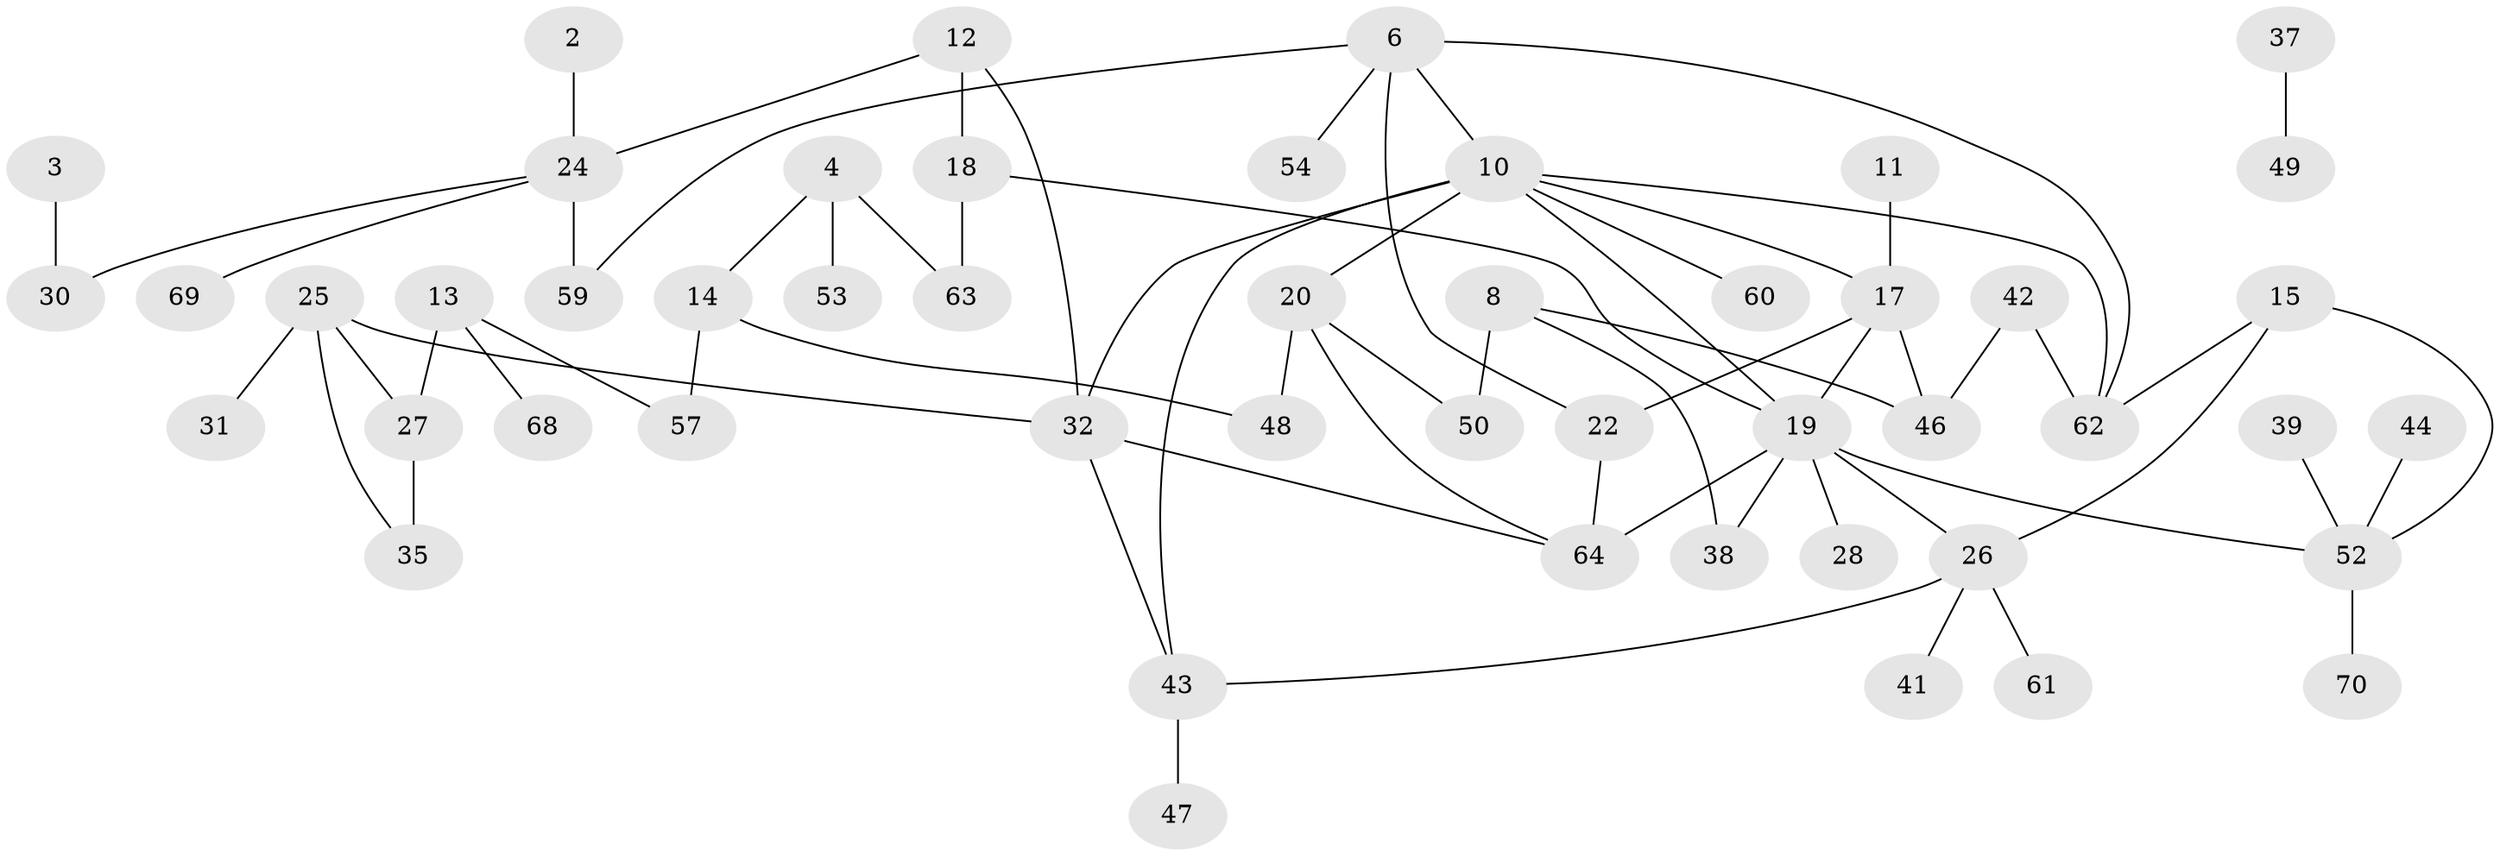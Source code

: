 // original degree distribution, {0: 0.12949640287769784, 2: 0.33093525179856115, 1: 0.2733812949640288, 3: 0.10071942446043165, 4: 0.09352517985611511, 5: 0.06474820143884892, 7: 0.007194244604316547}
// Generated by graph-tools (version 1.1) at 2025/33/03/09/25 02:33:50]
// undirected, 50 vertices, 66 edges
graph export_dot {
graph [start="1"]
  node [color=gray90,style=filled];
  2;
  3;
  4;
  6;
  8;
  10;
  11;
  12;
  13;
  14;
  15;
  17;
  18;
  19;
  20;
  22;
  24;
  25;
  26;
  27;
  28;
  30;
  31;
  32;
  35;
  37;
  38;
  39;
  41;
  42;
  43;
  44;
  46;
  47;
  48;
  49;
  50;
  52;
  53;
  54;
  57;
  59;
  60;
  61;
  62;
  63;
  64;
  68;
  69;
  70;
  2 -- 24 [weight=1.0];
  3 -- 30 [weight=1.0];
  4 -- 14 [weight=1.0];
  4 -- 53 [weight=2.0];
  4 -- 63 [weight=1.0];
  6 -- 10 [weight=2.0];
  6 -- 22 [weight=2.0];
  6 -- 54 [weight=1.0];
  6 -- 59 [weight=1.0];
  6 -- 62 [weight=1.0];
  8 -- 38 [weight=1.0];
  8 -- 46 [weight=1.0];
  8 -- 50 [weight=1.0];
  10 -- 17 [weight=1.0];
  10 -- 19 [weight=1.0];
  10 -- 20 [weight=1.0];
  10 -- 32 [weight=1.0];
  10 -- 43 [weight=1.0];
  10 -- 60 [weight=1.0];
  10 -- 62 [weight=1.0];
  11 -- 17 [weight=1.0];
  12 -- 18 [weight=1.0];
  12 -- 24 [weight=1.0];
  12 -- 32 [weight=1.0];
  13 -- 27 [weight=1.0];
  13 -- 57 [weight=1.0];
  13 -- 68 [weight=1.0];
  14 -- 48 [weight=1.0];
  14 -- 57 [weight=1.0];
  15 -- 26 [weight=1.0];
  15 -- 52 [weight=1.0];
  15 -- 62 [weight=1.0];
  17 -- 19 [weight=1.0];
  17 -- 22 [weight=1.0];
  17 -- 46 [weight=1.0];
  18 -- 19 [weight=1.0];
  18 -- 63 [weight=1.0];
  19 -- 26 [weight=1.0];
  19 -- 28 [weight=1.0];
  19 -- 38 [weight=1.0];
  19 -- 52 [weight=1.0];
  19 -- 64 [weight=3.0];
  20 -- 48 [weight=1.0];
  20 -- 50 [weight=1.0];
  20 -- 64 [weight=1.0];
  22 -- 64 [weight=1.0];
  24 -- 30 [weight=1.0];
  24 -- 59 [weight=2.0];
  24 -- 69 [weight=1.0];
  25 -- 27 [weight=1.0];
  25 -- 31 [weight=1.0];
  25 -- 32 [weight=1.0];
  25 -- 35 [weight=1.0];
  26 -- 41 [weight=1.0];
  26 -- 43 [weight=1.0];
  26 -- 61 [weight=1.0];
  27 -- 35 [weight=2.0];
  32 -- 43 [weight=1.0];
  32 -- 64 [weight=1.0];
  37 -- 49 [weight=1.0];
  39 -- 52 [weight=1.0];
  42 -- 46 [weight=1.0];
  42 -- 62 [weight=1.0];
  43 -- 47 [weight=1.0];
  44 -- 52 [weight=1.0];
  52 -- 70 [weight=1.0];
}
